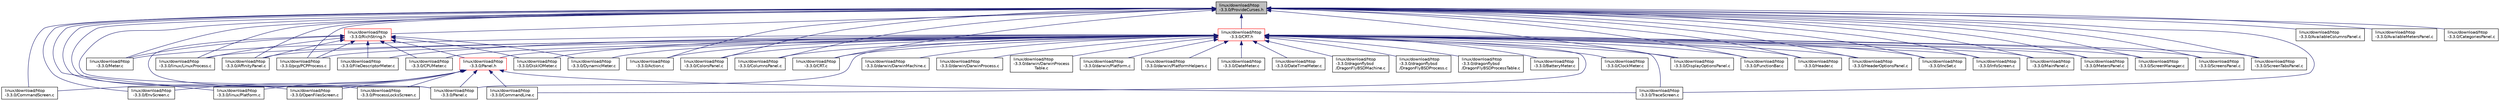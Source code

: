 digraph "linux/download/htop-3.3.0/ProvideCurses.h"
{
  edge [fontname="Helvetica",fontsize="10",labelfontname="Helvetica",labelfontsize="10"];
  node [fontname="Helvetica",fontsize="10",shape=record];
  Node2 [label="linux/download/htop\l-3.3.0/ProvideCurses.h",height=0.2,width=0.4,color="black", fillcolor="grey75", style="filled", fontcolor="black"];
  Node2 -> Node3 [dir="back",color="midnightblue",fontsize="10",style="solid"];
  Node3 [label="linux/download/htop\l-3.3.0/CRT.h",height=0.2,width=0.4,color="red", fillcolor="white", style="filled",URL="$CRT_8h.html"];
  Node3 -> Node4 [dir="back",color="midnightblue",fontsize="10",style="solid"];
  Node4 [label="linux/download/htop\l-3.3.0/Panel.h",height=0.2,width=0.4,color="red", fillcolor="white", style="filled",URL="$Panel_8h.html"];
  Node4 -> Node15 [dir="back",color="midnightblue",fontsize="10",style="solid"];
  Node15 [label="linux/download/htop\l-3.3.0/CommandLine.c",height=0.2,width=0.4,color="black", fillcolor="white", style="filled",URL="$CommandLine_8c.html"];
  Node4 -> Node186 [dir="back",color="midnightblue",fontsize="10",style="solid"];
  Node186 [label="linux/download/htop\l-3.3.0/CommandScreen.c",height=0.2,width=0.4,color="black", fillcolor="white", style="filled",URL="$CommandScreen_8c.html"];
  Node4 -> Node75 [dir="back",color="midnightblue",fontsize="10",style="solid"];
  Node75 [label="linux/download/htop\l-3.3.0/EnvScreen.c",height=0.2,width=0.4,color="black", fillcolor="white", style="filled",URL="$EnvScreen_8c.html"];
  Node4 -> Node27 [dir="back",color="midnightblue",fontsize="10",style="solid"];
  Node27 [label="linux/download/htop\l-3.3.0/linux/Platform.c",height=0.2,width=0.4,color="black", fillcolor="white", style="filled",URL="$linux_2Platform_8c.html"];
  Node4 -> Node189 [dir="back",color="midnightblue",fontsize="10",style="solid"];
  Node189 [label="linux/download/htop\l-3.3.0/OpenFilesScreen.c",height=0.2,width=0.4,color="black", fillcolor="white", style="filled",URL="$OpenFilesScreen_8c.html"];
  Node4 -> Node206 [dir="back",color="midnightblue",fontsize="10",style="solid"];
  Node206 [label="linux/download/htop\l-3.3.0/Panel.c",height=0.2,width=0.4,color="black", fillcolor="white", style="filled",URL="$Panel_8c.html"];
  Node4 -> Node84 [dir="back",color="midnightblue",fontsize="10",style="solid"];
  Node84 [label="linux/download/htop\l-3.3.0/ProcessLocksScreen.c",height=0.2,width=0.4,color="black", fillcolor="white", style="filled",URL="$ProcessLocksScreen_8c.html"];
  Node4 -> Node192 [dir="back",color="midnightblue",fontsize="10",style="solid"];
  Node192 [label="linux/download/htop\l-3.3.0/TraceScreen.c",height=0.2,width=0.4,color="black", fillcolor="white", style="filled",URL="$TraceScreen_8c.html"];
  Node3 -> Node8 [dir="back",color="midnightblue",fontsize="10",style="solid"];
  Node8 [label="linux/download/htop\l-3.3.0/Action.c",height=0.2,width=0.4,color="black", fillcolor="white", style="filled",URL="$Action_8c.html"];
  Node3 -> Node131 [dir="back",color="midnightblue",fontsize="10",style="solid"];
  Node131 [label="linux/download/htop\l-3.3.0/AffinityPanel.c",height=0.2,width=0.4,color="black", fillcolor="white", style="filled",URL="$AffinityPanel_8c.html"];
  Node3 -> Node69 [dir="back",color="midnightblue",fontsize="10",style="solid"];
  Node69 [label="linux/download/htop\l-3.3.0/BatteryMeter.c",height=0.2,width=0.4,color="black", fillcolor="white", style="filled",URL="$BatteryMeter_8c.html"];
  Node3 -> Node99 [dir="back",color="midnightblue",fontsize="10",style="solid"];
  Node99 [label="linux/download/htop\l-3.3.0/ClockMeter.c",height=0.2,width=0.4,color="black", fillcolor="white", style="filled",URL="$ClockMeter_8c.html"];
  Node3 -> Node202 [dir="back",color="midnightblue",fontsize="10",style="solid"];
  Node202 [label="linux/download/htop\l-3.3.0/ColorsPanel.c",height=0.2,width=0.4,color="black", fillcolor="white", style="filled",URL="$ColorsPanel_8c.html"];
  Node3 -> Node200 [dir="back",color="midnightblue",fontsize="10",style="solid"];
  Node200 [label="linux/download/htop\l-3.3.0/ColumnsPanel.c",height=0.2,width=0.4,color="black", fillcolor="white", style="filled",URL="$ColumnsPanel_8c.html"];
  Node3 -> Node15 [dir="back",color="midnightblue",fontsize="10",style="solid"];
  Node3 -> Node70 [dir="back",color="midnightblue",fontsize="10",style="solid"];
  Node70 [label="linux/download/htop\l-3.3.0/CPUMeter.c",height=0.2,width=0.4,color="black", fillcolor="white", style="filled",URL="$CPUMeter_8c.html"];
  Node3 -> Node207 [dir="back",color="midnightblue",fontsize="10",style="solid"];
  Node207 [label="linux/download/htop\l-3.3.0/CRT.c",height=0.2,width=0.4,color="black", fillcolor="white", style="filled",URL="$CRT_8c.html"];
  Node3 -> Node30 [dir="back",color="midnightblue",fontsize="10",style="solid"];
  Node30 [label="linux/download/htop\l-3.3.0/darwin/DarwinMachine.c",height=0.2,width=0.4,color="black", fillcolor="white", style="filled",URL="$DarwinMachine_8c.html"];
  Node3 -> Node31 [dir="back",color="midnightblue",fontsize="10",style="solid"];
  Node31 [label="linux/download/htop\l-3.3.0/darwin/DarwinProcess.c",height=0.2,width=0.4,color="black", fillcolor="white", style="filled",URL="$DarwinProcess_8c.html"];
  Node3 -> Node32 [dir="back",color="midnightblue",fontsize="10",style="solid"];
  Node32 [label="linux/download/htop\l-3.3.0/darwin/DarwinProcess\lTable.c",height=0.2,width=0.4,color="black", fillcolor="white", style="filled",URL="$DarwinProcessTable_8c.html"];
  Node3 -> Node33 [dir="back",color="midnightblue",fontsize="10",style="solid"];
  Node33 [label="linux/download/htop\l-3.3.0/darwin/Platform.c",height=0.2,width=0.4,color="black", fillcolor="white", style="filled",URL="$darwin_2Platform_8c.html"];
  Node3 -> Node208 [dir="back",color="midnightblue",fontsize="10",style="solid"];
  Node208 [label="linux/download/htop\l-3.3.0/darwin/PlatformHelpers.c",height=0.2,width=0.4,color="black", fillcolor="white", style="filled",URL="$PlatformHelpers_8c.html"];
  Node3 -> Node101 [dir="back",color="midnightblue",fontsize="10",style="solid"];
  Node101 [label="linux/download/htop\l-3.3.0/DateMeter.c",height=0.2,width=0.4,color="black", fillcolor="white", style="filled",URL="$DateMeter_8c.html"];
  Node3 -> Node103 [dir="back",color="midnightblue",fontsize="10",style="solid"];
  Node103 [label="linux/download/htop\l-3.3.0/DateTimeMeter.c",height=0.2,width=0.4,color="black", fillcolor="white", style="filled",URL="$DateTimeMeter_8c.html"];
  Node3 -> Node71 [dir="back",color="midnightblue",fontsize="10",style="solid"];
  Node71 [label="linux/download/htop\l-3.3.0/DiskIOMeter.c",height=0.2,width=0.4,color="black", fillcolor="white", style="filled",URL="$DiskIOMeter_8c.html"];
  Node3 -> Node18 [dir="back",color="midnightblue",fontsize="10",style="solid"];
  Node18 [label="linux/download/htop\l-3.3.0/DisplayOptionsPanel.c",height=0.2,width=0.4,color="black", fillcolor="white", style="filled",URL="$DisplayOptionsPanel_8c.html"];
  Node3 -> Node136 [dir="back",color="midnightblue",fontsize="10",style="solid"];
  Node136 [label="linux/download/htop\l-3.3.0/dragonflybsd\l/DragonFlyBSDMachine.c",height=0.2,width=0.4,color="black", fillcolor="white", style="filled",URL="$DragonFlyBSDMachine_8c.html"];
  Node3 -> Node35 [dir="back",color="midnightblue",fontsize="10",style="solid"];
  Node35 [label="linux/download/htop\l-3.3.0/dragonflybsd\l/DragonFlyBSDProcess.c",height=0.2,width=0.4,color="black", fillcolor="white", style="filled",URL="$DragonFlyBSDProcess_8c.html"];
  Node3 -> Node137 [dir="back",color="midnightblue",fontsize="10",style="solid"];
  Node137 [label="linux/download/htop\l-3.3.0/dragonflybsd\l/DragonFlyBSDProcessTable.c",height=0.2,width=0.4,color="black", fillcolor="white", style="filled",URL="$DragonFlyBSDProcessTable_8c.html"];
  Node3 -> Node73 [dir="back",color="midnightblue",fontsize="10",style="solid"];
  Node73 [label="linux/download/htop\l-3.3.0/DynamicMeter.c",height=0.2,width=0.4,color="black", fillcolor="white", style="filled",URL="$DynamicMeter_8c.html"];
  Node3 -> Node76 [dir="back",color="midnightblue",fontsize="10",style="solid"];
  Node76 [label="linux/download/htop\l-3.3.0/FileDescriptorMeter.c",height=0.2,width=0.4,color="black", fillcolor="white", style="filled",URL="$FileDescriptorMeter_8c.html"];
  Node3 -> Node209 [dir="back",color="midnightblue",fontsize="10",style="solid"];
  Node209 [label="linux/download/htop\l-3.3.0/FunctionBar.c",height=0.2,width=0.4,color="black", fillcolor="white", style="filled",URL="$FunctionBar_8c.html"];
  Node3 -> Node77 [dir="back",color="midnightblue",fontsize="10",style="solid"];
  Node77 [label="linux/download/htop\l-3.3.0/Header.c",height=0.2,width=0.4,color="black", fillcolor="white", style="filled",URL="$Header_8c.html"];
  Node3 -> Node20 [dir="back",color="midnightblue",fontsize="10",style="solid"];
  Node20 [label="linux/download/htop\l-3.3.0/HeaderOptionsPanel.c",height=0.2,width=0.4,color="black", fillcolor="white", style="filled",URL="$HeaderOptionsPanel_8c.html"];
  Node3 -> Node194 [dir="back",color="midnightblue",fontsize="10",style="solid"];
  Node194 [label="linux/download/htop\l-3.3.0/IncSet.c",height=0.2,width=0.4,color="black", fillcolor="white", style="filled",URL="$IncSet_8c.html"];
  Node3 -> Node193 [dir="back",color="midnightblue",fontsize="10",style="solid"];
  Node193 [label="linux/download/htop\l-3.3.0/InfoScreen.c",height=0.2,width=0.4,color="black", fillcolor="white", style="filled",URL="$InfoScreen_8c.html"];
  Node3 -> Node146 [dir="back",color="midnightblue",fontsize="10",style="solid"];
  Node146 [label="linux/download/htop\l-3.3.0/linux/LinuxProcess.c",height=0.2,width=0.4,color="black", fillcolor="white", style="filled",URL="$LinuxProcess_8c.html"];
  Node3 -> Node28 [dir="back",color="midnightblue",fontsize="10",style="solid"];
  Node28 [label="linux/download/htop\l-3.3.0/MainPanel.c",height=0.2,width=0.4,color="black", fillcolor="white", style="filled",URL="$MainPanel_8c.html"];
  Node3 -> Node120 [dir="back",color="midnightblue",fontsize="10",style="solid"];
  Node120 [label="linux/download/htop\l-3.3.0/Meter.c",height=0.2,width=0.4,color="black", fillcolor="white", style="filled",URL="$Meter_8c.html"];
  Node3 -> Node16 [dir="back",color="midnightblue",fontsize="10",style="solid"];
  Node16 [label="linux/download/htop\l-3.3.0/MetersPanel.c",height=0.2,width=0.4,color="black", fillcolor="white", style="filled",URL="$MetersPanel_8c.html"];
  Node3 -> Node206 [dir="back",color="midnightblue",fontsize="10",style="solid"];
  Node3 -> Node175 [dir="back",color="midnightblue",fontsize="10",style="solid"];
  Node175 [label="linux/download/htop\l-3.3.0/pcp/PCPProcess.c",height=0.2,width=0.4,color="black", fillcolor="white", style="filled",URL="$PCPProcess_8c.html"];
  Node3 -> Node25 [dir="back",color="midnightblue",fontsize="10",style="solid"];
  Node25 [label="linux/download/htop\l-3.3.0/ScreenManager.c",height=0.2,width=0.4,color="black", fillcolor="white", style="filled",URL="$ScreenManager_8c.html"];
  Node3 -> Node24 [dir="back",color="midnightblue",fontsize="10",style="solid"];
  Node24 [label="linux/download/htop\l-3.3.0/ScreensPanel.c",height=0.2,width=0.4,color="black", fillcolor="white", style="filled",URL="$ScreensPanel_8c.html"];
  Node3 -> Node23 [dir="back",color="midnightblue",fontsize="10",style="solid"];
  Node23 [label="linux/download/htop\l-3.3.0/ScreenTabsPanel.c",height=0.2,width=0.4,color="black", fillcolor="white", style="filled",URL="$ScreenTabsPanel_8c.html"];
  Node3 -> Node192 [dir="back",color="midnightblue",fontsize="10",style="solid"];
  Node2 -> Node214 [dir="back",color="midnightblue",fontsize="10",style="solid"];
  Node214 [label="linux/download/htop\l-3.3.0/RichString.h",height=0.2,width=0.4,color="red", fillcolor="white", style="filled",URL="$RichString_8h.html"];
  Node214 -> Node4 [dir="back",color="midnightblue",fontsize="10",style="solid"];
  Node214 -> Node131 [dir="back",color="midnightblue",fontsize="10",style="solid"];
  Node214 -> Node70 [dir="back",color="midnightblue",fontsize="10",style="solid"];
  Node214 -> Node71 [dir="back",color="midnightblue",fontsize="10",style="solid"];
  Node214 -> Node73 [dir="back",color="midnightblue",fontsize="10",style="solid"];
  Node214 -> Node76 [dir="back",color="midnightblue",fontsize="10",style="solid"];
  Node214 -> Node146 [dir="back",color="midnightblue",fontsize="10",style="solid"];
  Node214 -> Node120 [dir="back",color="midnightblue",fontsize="10",style="solid"];
  Node214 -> Node206 [dir="back",color="midnightblue",fontsize="10",style="solid"];
  Node214 -> Node175 [dir="back",color="midnightblue",fontsize="10",style="solid"];
  Node2 -> Node8 [dir="back",color="midnightblue",fontsize="10",style="solid"];
  Node2 -> Node131 [dir="back",color="midnightblue",fontsize="10",style="solid"];
  Node2 -> Node68 [dir="back",color="midnightblue",fontsize="10",style="solid"];
  Node68 [label="linux/download/htop\l-3.3.0/AvailableColumnsPanel.c",height=0.2,width=0.4,color="black", fillcolor="white", style="filled",URL="$AvailableColumnsPanel_8c.html"];
  Node2 -> Node14 [dir="back",color="midnightblue",fontsize="10",style="solid"];
  Node14 [label="linux/download/htop\l-3.3.0/AvailableMetersPanel.c",height=0.2,width=0.4,color="black", fillcolor="white", style="filled",URL="$AvailableMetersPanel_8c.html"];
  Node2 -> Node11 [dir="back",color="midnightblue",fontsize="10",style="solid"];
  Node11 [label="linux/download/htop\l-3.3.0/CategoriesPanel.c",height=0.2,width=0.4,color="black", fillcolor="white", style="filled",URL="$CategoriesPanel_8c.html"];
  Node2 -> Node202 [dir="back",color="midnightblue",fontsize="10",style="solid"];
  Node2 -> Node200 [dir="back",color="midnightblue",fontsize="10",style="solid"];
  Node2 -> Node186 [dir="back",color="midnightblue",fontsize="10",style="solid"];
  Node2 -> Node207 [dir="back",color="midnightblue",fontsize="10",style="solid"];
  Node2 -> Node18 [dir="back",color="midnightblue",fontsize="10",style="solid"];
  Node2 -> Node75 [dir="back",color="midnightblue",fontsize="10",style="solid"];
  Node2 -> Node209 [dir="back",color="midnightblue",fontsize="10",style="solid"];
  Node2 -> Node77 [dir="back",color="midnightblue",fontsize="10",style="solid"];
  Node2 -> Node20 [dir="back",color="midnightblue",fontsize="10",style="solid"];
  Node2 -> Node194 [dir="back",color="midnightblue",fontsize="10",style="solid"];
  Node2 -> Node193 [dir="back",color="midnightblue",fontsize="10",style="solid"];
  Node2 -> Node146 [dir="back",color="midnightblue",fontsize="10",style="solid"];
  Node2 -> Node27 [dir="back",color="midnightblue",fontsize="10",style="solid"];
  Node2 -> Node28 [dir="back",color="midnightblue",fontsize="10",style="solid"];
  Node2 -> Node120 [dir="back",color="midnightblue",fontsize="10",style="solid"];
  Node2 -> Node16 [dir="back",color="midnightblue",fontsize="10",style="solid"];
  Node2 -> Node189 [dir="back",color="midnightblue",fontsize="10",style="solid"];
  Node2 -> Node206 [dir="back",color="midnightblue",fontsize="10",style="solid"];
  Node2 -> Node175 [dir="back",color="midnightblue",fontsize="10",style="solid"];
  Node2 -> Node84 [dir="back",color="midnightblue",fontsize="10",style="solid"];
  Node2 -> Node25 [dir="back",color="midnightblue",fontsize="10",style="solid"];
  Node2 -> Node24 [dir="back",color="midnightblue",fontsize="10",style="solid"];
  Node2 -> Node23 [dir="back",color="midnightblue",fontsize="10",style="solid"];
  Node2 -> Node192 [dir="back",color="midnightblue",fontsize="10",style="solid"];
}
